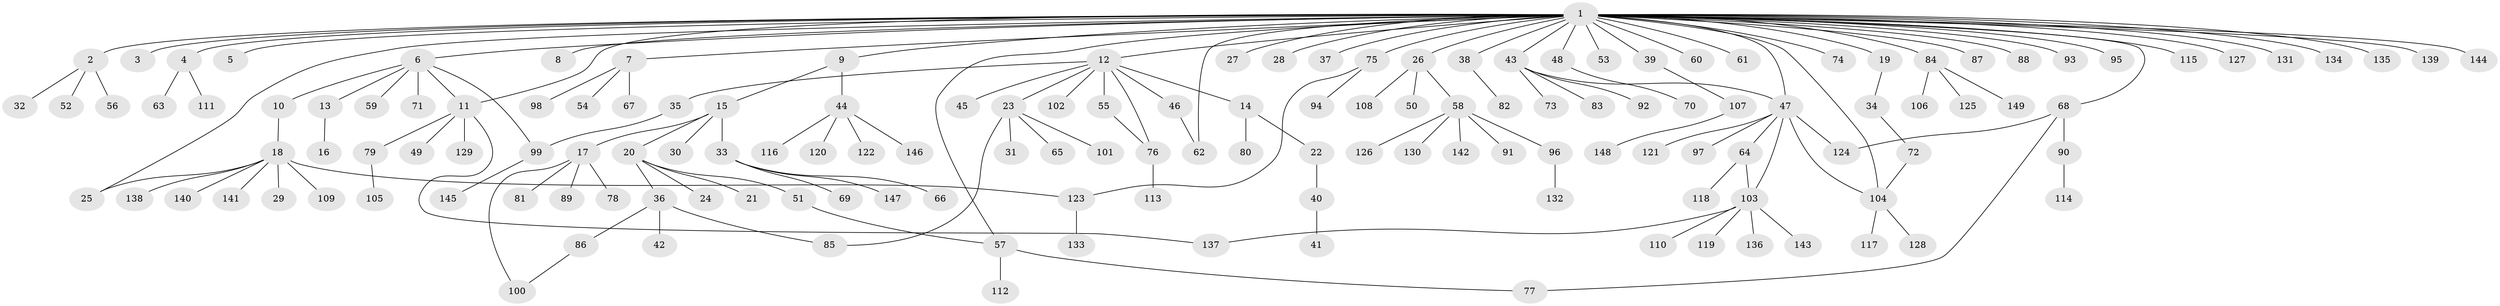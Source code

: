 // coarse degree distribution, {18: 0.013157894736842105, 3: 0.14473684210526316, 6: 0.02631578947368421, 2: 0.23684210526315788, 5: 0.02631578947368421, 8: 0.013157894736842105, 1: 0.4473684210526316, 4: 0.07894736842105263, 7: 0.013157894736842105}
// Generated by graph-tools (version 1.1) at 2025/43/03/06/25 01:43:19]
// undirected, 149 vertices, 164 edges
graph export_dot {
graph [start="1"]
  node [color=gray90,style=filled];
  1;
  2;
  3;
  4;
  5;
  6;
  7;
  8;
  9;
  10;
  11;
  12;
  13;
  14;
  15;
  16;
  17;
  18;
  19;
  20;
  21;
  22;
  23;
  24;
  25;
  26;
  27;
  28;
  29;
  30;
  31;
  32;
  33;
  34;
  35;
  36;
  37;
  38;
  39;
  40;
  41;
  42;
  43;
  44;
  45;
  46;
  47;
  48;
  49;
  50;
  51;
  52;
  53;
  54;
  55;
  56;
  57;
  58;
  59;
  60;
  61;
  62;
  63;
  64;
  65;
  66;
  67;
  68;
  69;
  70;
  71;
  72;
  73;
  74;
  75;
  76;
  77;
  78;
  79;
  80;
  81;
  82;
  83;
  84;
  85;
  86;
  87;
  88;
  89;
  90;
  91;
  92;
  93;
  94;
  95;
  96;
  97;
  98;
  99;
  100;
  101;
  102;
  103;
  104;
  105;
  106;
  107;
  108;
  109;
  110;
  111;
  112;
  113;
  114;
  115;
  116;
  117;
  118;
  119;
  120;
  121;
  122;
  123;
  124;
  125;
  126;
  127;
  128;
  129;
  130;
  131;
  132;
  133;
  134;
  135;
  136;
  137;
  138;
  139;
  140;
  141;
  142;
  143;
  144;
  145;
  146;
  147;
  148;
  149;
  1 -- 2;
  1 -- 3;
  1 -- 4;
  1 -- 5;
  1 -- 6;
  1 -- 7;
  1 -- 8;
  1 -- 9;
  1 -- 11;
  1 -- 12;
  1 -- 19;
  1 -- 25;
  1 -- 26;
  1 -- 27;
  1 -- 28;
  1 -- 37;
  1 -- 38;
  1 -- 39;
  1 -- 43;
  1 -- 47;
  1 -- 48;
  1 -- 53;
  1 -- 57;
  1 -- 60;
  1 -- 61;
  1 -- 62;
  1 -- 68;
  1 -- 74;
  1 -- 75;
  1 -- 84;
  1 -- 87;
  1 -- 88;
  1 -- 93;
  1 -- 95;
  1 -- 104;
  1 -- 115;
  1 -- 127;
  1 -- 131;
  1 -- 134;
  1 -- 135;
  1 -- 139;
  1 -- 144;
  2 -- 32;
  2 -- 52;
  2 -- 56;
  4 -- 63;
  4 -- 111;
  6 -- 10;
  6 -- 11;
  6 -- 13;
  6 -- 59;
  6 -- 71;
  6 -- 99;
  7 -- 54;
  7 -- 67;
  7 -- 98;
  9 -- 15;
  9 -- 44;
  10 -- 18;
  11 -- 49;
  11 -- 79;
  11 -- 129;
  11 -- 137;
  12 -- 14;
  12 -- 23;
  12 -- 35;
  12 -- 45;
  12 -- 46;
  12 -- 55;
  12 -- 76;
  12 -- 102;
  13 -- 16;
  14 -- 22;
  14 -- 80;
  15 -- 17;
  15 -- 20;
  15 -- 30;
  15 -- 33;
  17 -- 78;
  17 -- 81;
  17 -- 89;
  17 -- 100;
  18 -- 25;
  18 -- 29;
  18 -- 109;
  18 -- 123;
  18 -- 138;
  18 -- 140;
  18 -- 141;
  19 -- 34;
  20 -- 21;
  20 -- 24;
  20 -- 36;
  20 -- 51;
  22 -- 40;
  23 -- 31;
  23 -- 65;
  23 -- 85;
  23 -- 101;
  26 -- 50;
  26 -- 58;
  26 -- 108;
  33 -- 66;
  33 -- 69;
  33 -- 147;
  34 -- 72;
  35 -- 99;
  36 -- 42;
  36 -- 85;
  36 -- 86;
  38 -- 82;
  39 -- 107;
  40 -- 41;
  43 -- 47;
  43 -- 73;
  43 -- 83;
  43 -- 92;
  44 -- 116;
  44 -- 120;
  44 -- 122;
  44 -- 146;
  46 -- 62;
  47 -- 64;
  47 -- 97;
  47 -- 103;
  47 -- 104;
  47 -- 121;
  47 -- 124;
  48 -- 70;
  51 -- 57;
  55 -- 76;
  57 -- 77;
  57 -- 112;
  58 -- 91;
  58 -- 96;
  58 -- 126;
  58 -- 130;
  58 -- 142;
  64 -- 103;
  64 -- 118;
  68 -- 77;
  68 -- 90;
  68 -- 124;
  72 -- 104;
  75 -- 94;
  75 -- 123;
  76 -- 113;
  79 -- 105;
  84 -- 106;
  84 -- 125;
  84 -- 149;
  86 -- 100;
  90 -- 114;
  96 -- 132;
  99 -- 145;
  103 -- 110;
  103 -- 119;
  103 -- 136;
  103 -- 137;
  103 -- 143;
  104 -- 117;
  104 -- 128;
  107 -- 148;
  123 -- 133;
}
